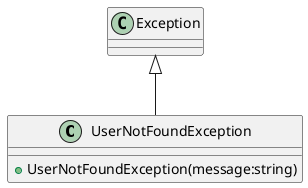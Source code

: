 @startuml
class UserNotFoundException {
    + UserNotFoundException(message:string)
}
Exception <|-- UserNotFoundException
@enduml
